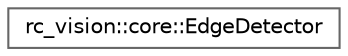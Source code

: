 digraph "类继承关系图"
{
 // LATEX_PDF_SIZE
  bgcolor="transparent";
  edge [fontname=Helvetica,fontsize=10,labelfontname=Helvetica,labelfontsize=10];
  node [fontname=Helvetica,fontsize=10,shape=box,height=0.2,width=0.4];
  rankdir="LR";
  Node0 [id="Node000000",label="rc_vision::core::EdgeDetector",height=0.2,width=0.4,color="grey40", fillcolor="white", style="filled",URL="$classrc__vision_1_1core_1_1_edge_detector.html",tooltip="边缘检测类，支持多种边缘检测方法和边缘类型分类。"];
}
